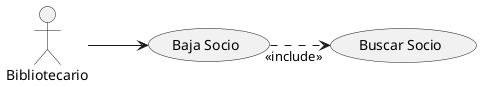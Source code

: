 @startuml
left to right direction
:Bibliotecario: as Actor


(Baja Socio) as Baja
(Buscar Socio) as Buscar

Actor --> Baja
Baja ..>"<<include>>" Buscar

@enduml
